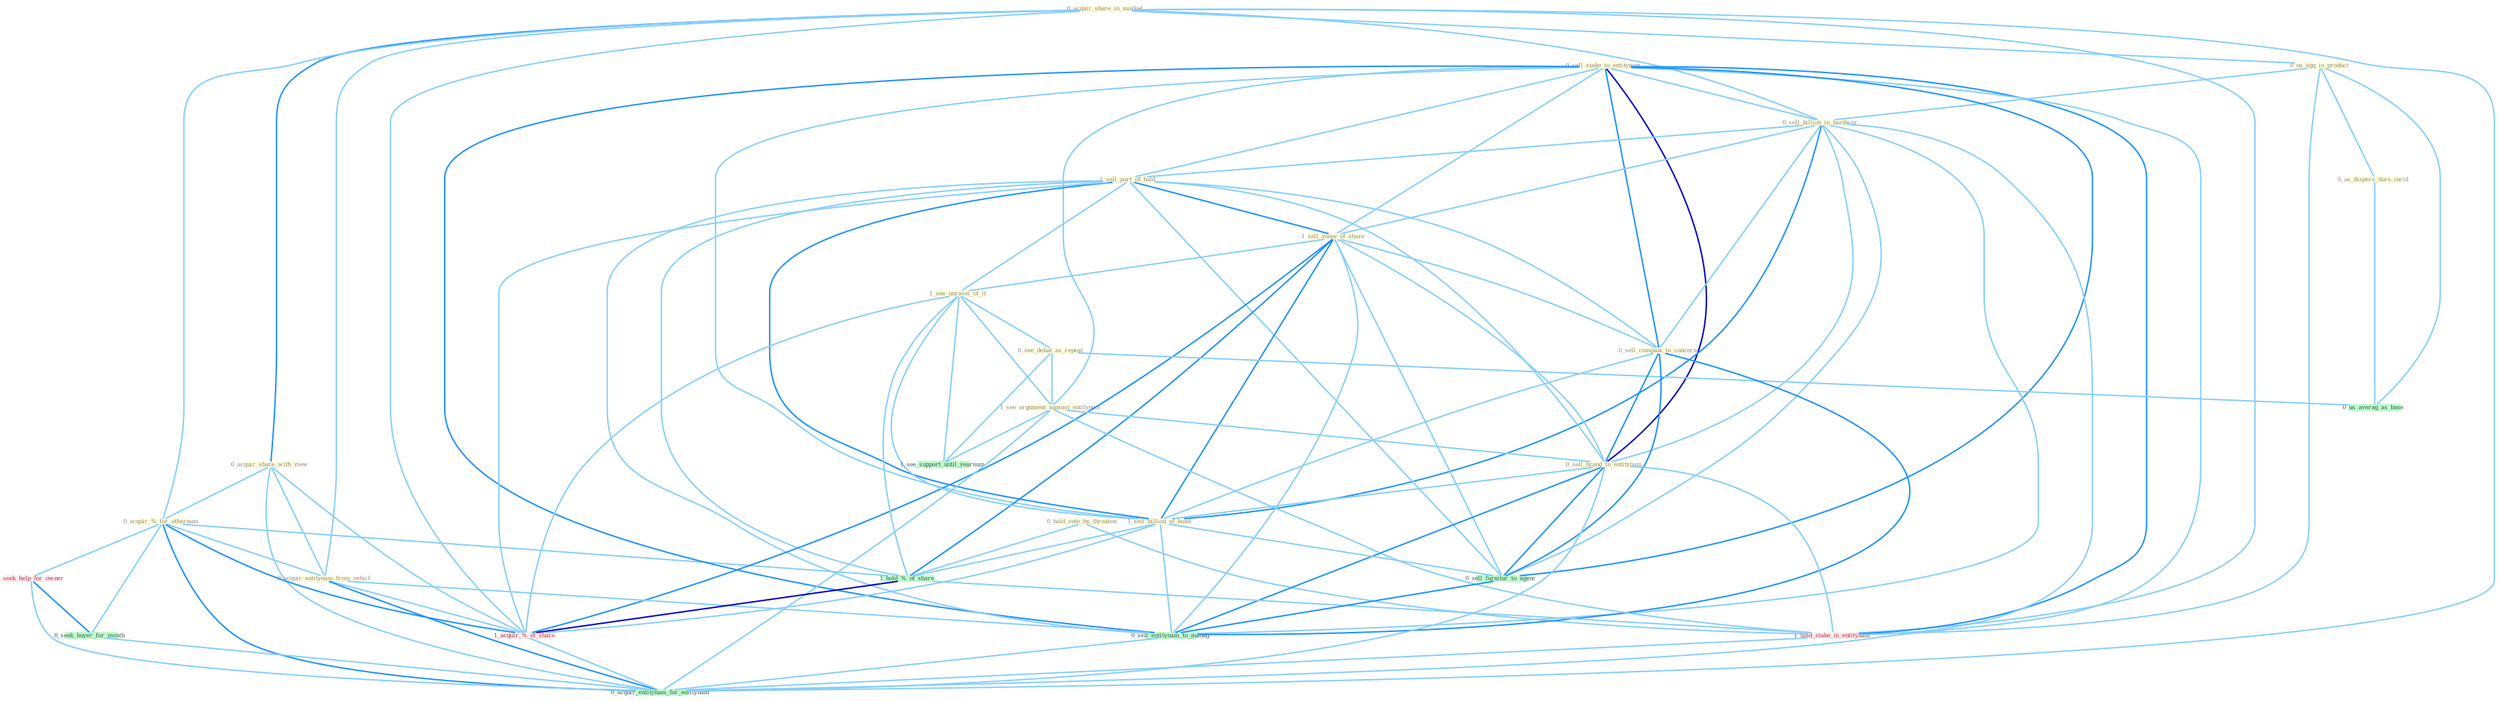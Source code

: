 Graph G{ 
    node
    [shape=polygon,style=filled,width=.5,height=.06,color="#BDFCC9",fixedsize=true,fontsize=4,
    fontcolor="#2f4f4f"];
    {node
    [color="#ffffe0", fontcolor="#8b7d6b"] "0_acquir_share_in_market " "0_acquir_share_with_view " "0_us_egg_in_product " "0_acquir_%_for_othernum " "0_sell_stake_to_entitynam " "0_sell_billion_in_hardwar " "1_sell_part_of_hold " "1_sell_some_of_share " "0_us_dispers_dure_incid " "1_see_unravel_of_it " "0_hold_vote_by_threaten " "0_see_debat_as_repeat " "0_sell_compani_to_concern " "1_see_argument_against_entitynam " "0_sell_brand_to_entitynam " "0_acquir_entitynam_from_vehicl " "1_sell_billion_of_bond "}
{node [color="#fff0f5", fontcolor="#b22222"] "1_hold_stake_in_entitynam " "1_seek_help_for_owner " "1_acquir_%_of_share "}
edge [color="#B0E2FF"];

	"0_acquir_share_in_market " -- "0_acquir_share_with_view " [w="2", color="#1e90ff" , len=0.8];
	"0_acquir_share_in_market " -- "0_us_egg_in_product " [w="1", color="#87cefa" ];
	"0_acquir_share_in_market " -- "0_acquir_%_for_othernum " [w="1", color="#87cefa" ];
	"0_acquir_share_in_market " -- "0_sell_billion_in_hardwar " [w="1", color="#87cefa" ];
	"0_acquir_share_in_market " -- "0_acquir_entitynam_from_vehicl " [w="1", color="#87cefa" ];
	"0_acquir_share_in_market " -- "1_hold_stake_in_entitynam " [w="1", color="#87cefa" ];
	"0_acquir_share_in_market " -- "1_acquir_%_of_share " [w="1", color="#87cefa" ];
	"0_acquir_share_in_market " -- "0_acquir_entitynam_for_entitynam " [w="1", color="#87cefa" ];
	"0_acquir_share_with_view " -- "0_acquir_%_for_othernum " [w="1", color="#87cefa" ];
	"0_acquir_share_with_view " -- "0_acquir_entitynam_from_vehicl " [w="1", color="#87cefa" ];
	"0_acquir_share_with_view " -- "1_acquir_%_of_share " [w="1", color="#87cefa" ];
	"0_acquir_share_with_view " -- "0_acquir_entitynam_for_entitynam " [w="1", color="#87cefa" ];
	"0_us_egg_in_product " -- "0_sell_billion_in_hardwar " [w="1", color="#87cefa" ];
	"0_us_egg_in_product " -- "0_us_dispers_dure_incid " [w="1", color="#87cefa" ];
	"0_us_egg_in_product " -- "1_hold_stake_in_entitynam " [w="1", color="#87cefa" ];
	"0_us_egg_in_product " -- "0_us_averag_as_base " [w="1", color="#87cefa" ];
	"0_acquir_%_for_othernum " -- "0_acquir_entitynam_from_vehicl " [w="1", color="#87cefa" ];
	"0_acquir_%_for_othernum " -- "1_hold_%_of_share " [w="1", color="#87cefa" ];
	"0_acquir_%_for_othernum " -- "1_seek_help_for_owner " [w="1", color="#87cefa" ];
	"0_acquir_%_for_othernum " -- "0_seek_buyer_for_month " [w="1", color="#87cefa" ];
	"0_acquir_%_for_othernum " -- "1_acquir_%_of_share " [w="2", color="#1e90ff" , len=0.8];
	"0_acquir_%_for_othernum " -- "0_acquir_entitynam_for_entitynam " [w="2", color="#1e90ff" , len=0.8];
	"0_sell_stake_to_entitynam " -- "0_sell_billion_in_hardwar " [w="1", color="#87cefa" ];
	"0_sell_stake_to_entitynam " -- "1_sell_part_of_hold " [w="1", color="#87cefa" ];
	"0_sell_stake_to_entitynam " -- "1_sell_some_of_share " [w="1", color="#87cefa" ];
	"0_sell_stake_to_entitynam " -- "0_sell_compani_to_concern " [w="2", color="#1e90ff" , len=0.8];
	"0_sell_stake_to_entitynam " -- "1_see_argument_against_entitynam " [w="1", color="#87cefa" ];
	"0_sell_stake_to_entitynam " -- "0_sell_brand_to_entitynam " [w="3", color="#0000cd" , len=0.6];
	"0_sell_stake_to_entitynam " -- "1_sell_billion_of_bond " [w="1", color="#87cefa" ];
	"0_sell_stake_to_entitynam " -- "1_hold_stake_in_entitynam " [w="2", color="#1e90ff" , len=0.8];
	"0_sell_stake_to_entitynam " -- "0_sell_furnitur_to_agenc " [w="2", color="#1e90ff" , len=0.8];
	"0_sell_stake_to_entitynam " -- "0_sell_entitynam_to_manag " [w="2", color="#1e90ff" , len=0.8];
	"0_sell_stake_to_entitynam " -- "0_acquir_entitynam_for_entitynam " [w="1", color="#87cefa" ];
	"0_sell_billion_in_hardwar " -- "1_sell_part_of_hold " [w="1", color="#87cefa" ];
	"0_sell_billion_in_hardwar " -- "1_sell_some_of_share " [w="1", color="#87cefa" ];
	"0_sell_billion_in_hardwar " -- "0_sell_compani_to_concern " [w="1", color="#87cefa" ];
	"0_sell_billion_in_hardwar " -- "0_sell_brand_to_entitynam " [w="1", color="#87cefa" ];
	"0_sell_billion_in_hardwar " -- "1_sell_billion_of_bond " [w="2", color="#1e90ff" , len=0.8];
	"0_sell_billion_in_hardwar " -- "1_hold_stake_in_entitynam " [w="1", color="#87cefa" ];
	"0_sell_billion_in_hardwar " -- "0_sell_furnitur_to_agenc " [w="1", color="#87cefa" ];
	"0_sell_billion_in_hardwar " -- "0_sell_entitynam_to_manag " [w="1", color="#87cefa" ];
	"1_sell_part_of_hold " -- "1_sell_some_of_share " [w="2", color="#1e90ff" , len=0.8];
	"1_sell_part_of_hold " -- "1_see_unravel_of_it " [w="1", color="#87cefa" ];
	"1_sell_part_of_hold " -- "0_sell_compani_to_concern " [w="1", color="#87cefa" ];
	"1_sell_part_of_hold " -- "0_sell_brand_to_entitynam " [w="1", color="#87cefa" ];
	"1_sell_part_of_hold " -- "1_sell_billion_of_bond " [w="2", color="#1e90ff" , len=0.8];
	"1_sell_part_of_hold " -- "1_hold_%_of_share " [w="1", color="#87cefa" ];
	"1_sell_part_of_hold " -- "1_acquir_%_of_share " [w="1", color="#87cefa" ];
	"1_sell_part_of_hold " -- "0_sell_furnitur_to_agenc " [w="1", color="#87cefa" ];
	"1_sell_part_of_hold " -- "0_sell_entitynam_to_manag " [w="1", color="#87cefa" ];
	"1_sell_some_of_share " -- "1_see_unravel_of_it " [w="1", color="#87cefa" ];
	"1_sell_some_of_share " -- "0_sell_compani_to_concern " [w="1", color="#87cefa" ];
	"1_sell_some_of_share " -- "0_sell_brand_to_entitynam " [w="1", color="#87cefa" ];
	"1_sell_some_of_share " -- "1_sell_billion_of_bond " [w="2", color="#1e90ff" , len=0.8];
	"1_sell_some_of_share " -- "1_hold_%_of_share " [w="2", color="#1e90ff" , len=0.8];
	"1_sell_some_of_share " -- "1_acquir_%_of_share " [w="2", color="#1e90ff" , len=0.8];
	"1_sell_some_of_share " -- "0_sell_furnitur_to_agenc " [w="1", color="#87cefa" ];
	"1_sell_some_of_share " -- "0_sell_entitynam_to_manag " [w="1", color="#87cefa" ];
	"0_us_dispers_dure_incid " -- "0_us_averag_as_base " [w="1", color="#87cefa" ];
	"1_see_unravel_of_it " -- "0_see_debat_as_repeat " [w="1", color="#87cefa" ];
	"1_see_unravel_of_it " -- "1_see_argument_against_entitynam " [w="1", color="#87cefa" ];
	"1_see_unravel_of_it " -- "1_sell_billion_of_bond " [w="1", color="#87cefa" ];
	"1_see_unravel_of_it " -- "1_hold_%_of_share " [w="1", color="#87cefa" ];
	"1_see_unravel_of_it " -- "1_acquir_%_of_share " [w="1", color="#87cefa" ];
	"1_see_unravel_of_it " -- "1_see_support_until_yearnum " [w="1", color="#87cefa" ];
	"0_hold_vote_by_threaten " -- "1_hold_%_of_share " [w="1", color="#87cefa" ];
	"0_hold_vote_by_threaten " -- "1_hold_stake_in_entitynam " [w="1", color="#87cefa" ];
	"0_see_debat_as_repeat " -- "1_see_argument_against_entitynam " [w="1", color="#87cefa" ];
	"0_see_debat_as_repeat " -- "1_see_support_until_yearnum " [w="1", color="#87cefa" ];
	"0_see_debat_as_repeat " -- "0_us_averag_as_base " [w="1", color="#87cefa" ];
	"0_sell_compani_to_concern " -- "0_sell_brand_to_entitynam " [w="2", color="#1e90ff" , len=0.8];
	"0_sell_compani_to_concern " -- "1_sell_billion_of_bond " [w="1", color="#87cefa" ];
	"0_sell_compani_to_concern " -- "0_sell_furnitur_to_agenc " [w="2", color="#1e90ff" , len=0.8];
	"0_sell_compani_to_concern " -- "0_sell_entitynam_to_manag " [w="2", color="#1e90ff" , len=0.8];
	"1_see_argument_against_entitynam " -- "0_sell_brand_to_entitynam " [w="1", color="#87cefa" ];
	"1_see_argument_against_entitynam " -- "1_hold_stake_in_entitynam " [w="1", color="#87cefa" ];
	"1_see_argument_against_entitynam " -- "1_see_support_until_yearnum " [w="1", color="#87cefa" ];
	"1_see_argument_against_entitynam " -- "0_acquir_entitynam_for_entitynam " [w="1", color="#87cefa" ];
	"0_sell_brand_to_entitynam " -- "1_sell_billion_of_bond " [w="1", color="#87cefa" ];
	"0_sell_brand_to_entitynam " -- "1_hold_stake_in_entitynam " [w="1", color="#87cefa" ];
	"0_sell_brand_to_entitynam " -- "0_sell_furnitur_to_agenc " [w="2", color="#1e90ff" , len=0.8];
	"0_sell_brand_to_entitynam " -- "0_sell_entitynam_to_manag " [w="2", color="#1e90ff" , len=0.8];
	"0_sell_brand_to_entitynam " -- "0_acquir_entitynam_for_entitynam " [w="1", color="#87cefa" ];
	"0_acquir_entitynam_from_vehicl " -- "1_acquir_%_of_share " [w="1", color="#87cefa" ];
	"0_acquir_entitynam_from_vehicl " -- "0_sell_entitynam_to_manag " [w="1", color="#87cefa" ];
	"0_acquir_entitynam_from_vehicl " -- "0_acquir_entitynam_for_entitynam " [w="2", color="#1e90ff" , len=0.8];
	"1_sell_billion_of_bond " -- "1_hold_%_of_share " [w="1", color="#87cefa" ];
	"1_sell_billion_of_bond " -- "1_acquir_%_of_share " [w="1", color="#87cefa" ];
	"1_sell_billion_of_bond " -- "0_sell_furnitur_to_agenc " [w="1", color="#87cefa" ];
	"1_sell_billion_of_bond " -- "0_sell_entitynam_to_manag " [w="1", color="#87cefa" ];
	"1_hold_%_of_share " -- "1_hold_stake_in_entitynam " [w="1", color="#87cefa" ];
	"1_hold_%_of_share " -- "1_acquir_%_of_share " [w="3", color="#0000cd" , len=0.6];
	"1_hold_stake_in_entitynam " -- "0_acquir_entitynam_for_entitynam " [w="1", color="#87cefa" ];
	"1_seek_help_for_owner " -- "0_seek_buyer_for_month " [w="2", color="#1e90ff" , len=0.8];
	"1_seek_help_for_owner " -- "0_acquir_entitynam_for_entitynam " [w="1", color="#87cefa" ];
	"0_seek_buyer_for_month " -- "0_acquir_entitynam_for_entitynam " [w="1", color="#87cefa" ];
	"1_acquir_%_of_share " -- "0_acquir_entitynam_for_entitynam " [w="1", color="#87cefa" ];
	"0_sell_furnitur_to_agenc " -- "0_sell_entitynam_to_manag " [w="2", color="#1e90ff" , len=0.8];
	"0_sell_entitynam_to_manag " -- "0_acquir_entitynam_for_entitynam " [w="1", color="#87cefa" ];
}